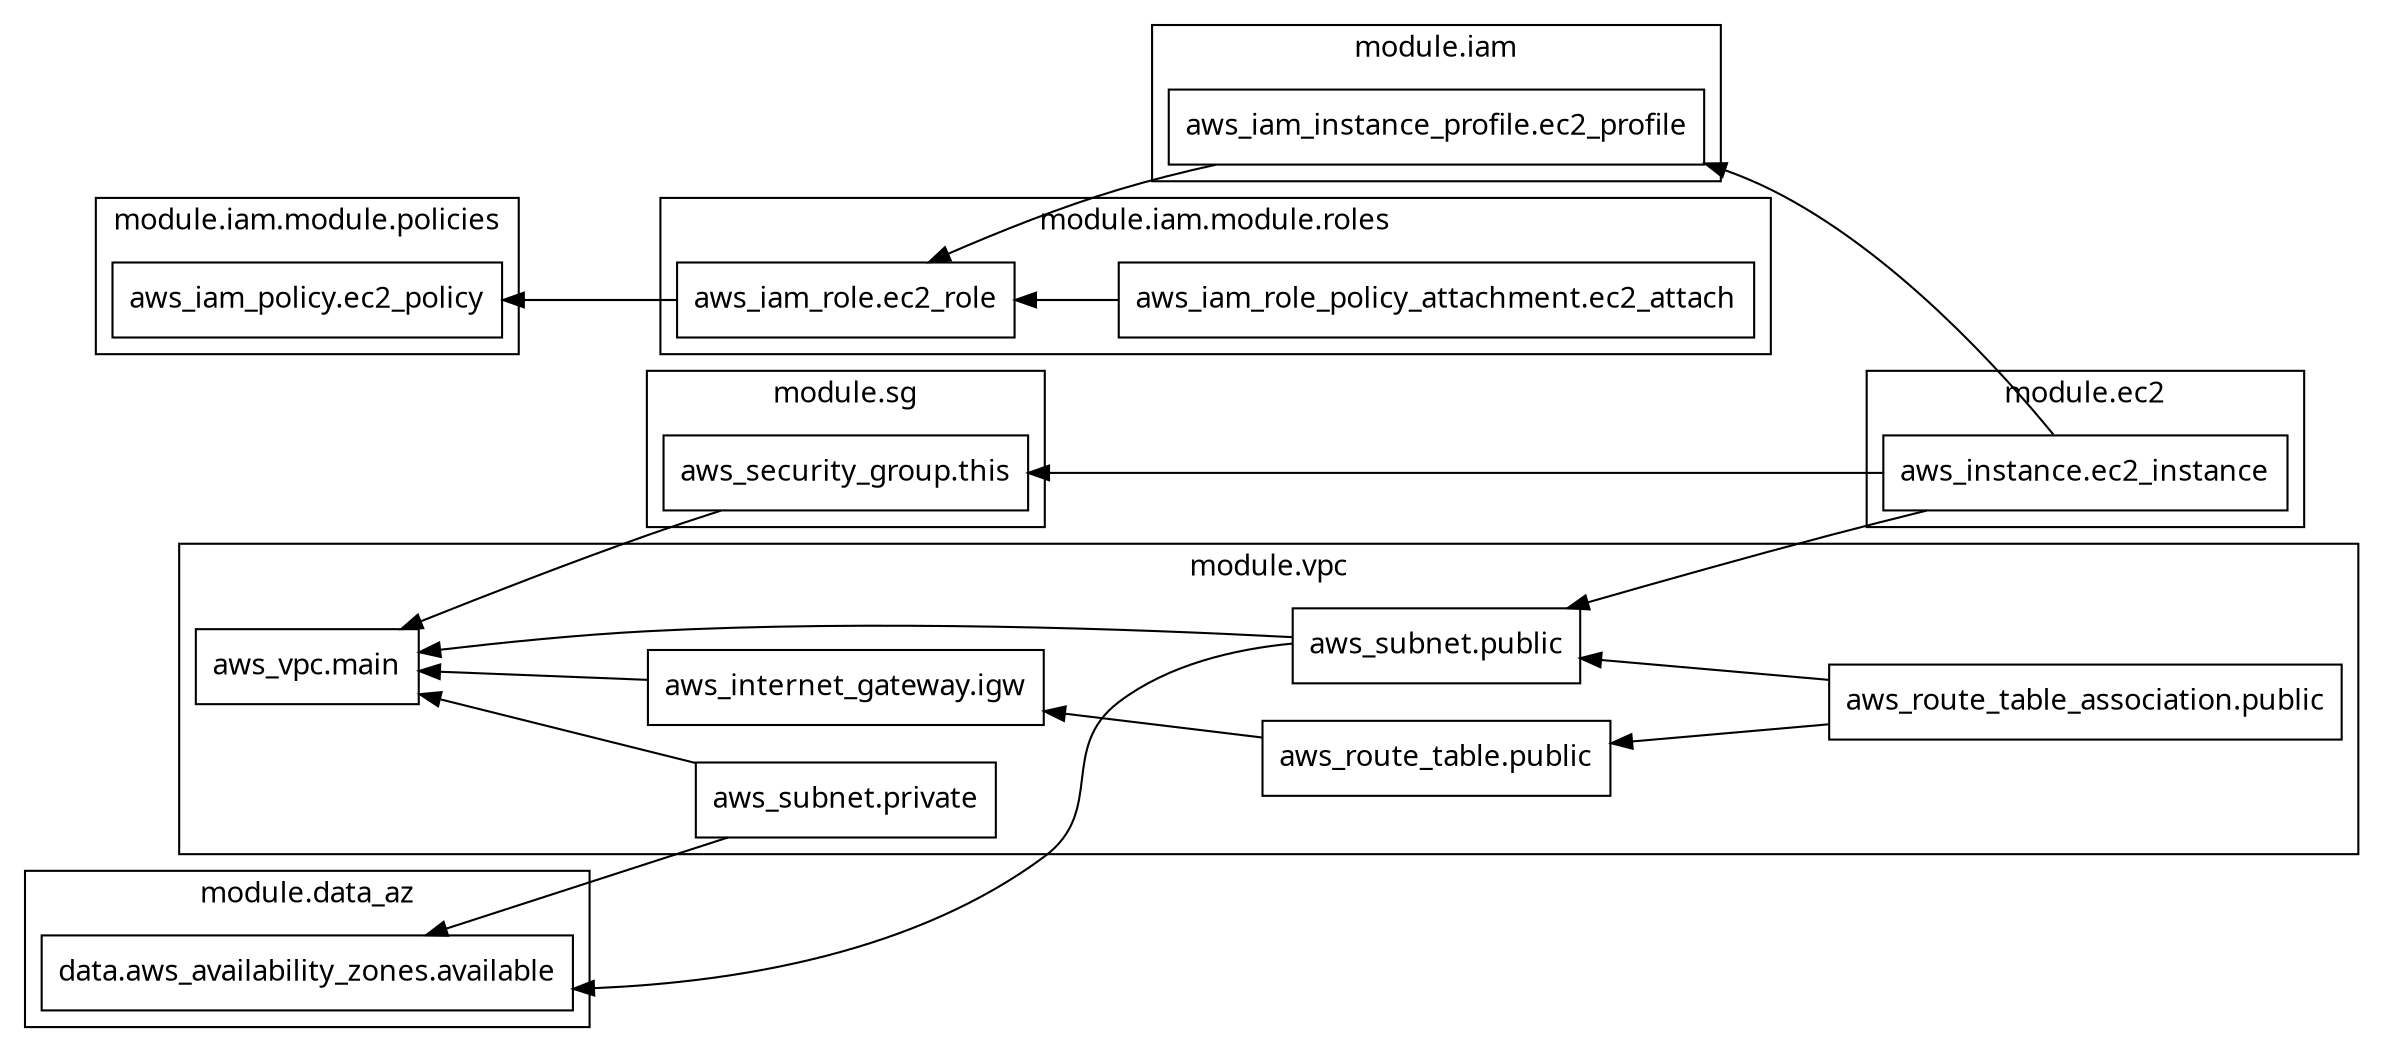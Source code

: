 digraph G {
  rankdir = "RL";
  node [shape = rect, fontname = "sans-serif"];
  subgraph "cluster_module.data_az" {
    label = "module.data_az"
    fontname = "sans-serif"
    "module.data_az.data.aws_availability_zones.available" [label="data.aws_availability_zones.available"];
  }
  subgraph "cluster_module.ec2" {
    label = "module.ec2"
    fontname = "sans-serif"
    "module.ec2.aws_instance.ec2_instance" [label="aws_instance.ec2_instance"];
  }
  subgraph "cluster_module.iam" {
    label = "module.iam"
    fontname = "sans-serif"
    "module.iam.aws_iam_instance_profile.ec2_profile" [label="aws_iam_instance_profile.ec2_profile"];
  }
  subgraph "cluster_module.iam.module.policies" {
    label = "module.iam.module.policies"
    fontname = "sans-serif"
    "module.iam.module.policies.aws_iam_policy.ec2_policy" [label="aws_iam_policy.ec2_policy"];
  }
  subgraph "cluster_module.iam.module.roles" {
    label = "module.iam.module.roles"
    fontname = "sans-serif"
    "module.iam.module.roles.aws_iam_role.ec2_role" [label="aws_iam_role.ec2_role"];
    "module.iam.module.roles.aws_iam_role_policy_attachment.ec2_attach" [label="aws_iam_role_policy_attachment.ec2_attach"];
  }
  subgraph "cluster_module.sg" {
    label = "module.sg"
    fontname = "sans-serif"
    "module.sg.aws_security_group.this" [label="aws_security_group.this"];
  }
  subgraph "cluster_module.vpc" {
    label = "module.vpc"
    fontname = "sans-serif"
    "module.vpc.aws_internet_gateway.igw" [label="aws_internet_gateway.igw"];
    "module.vpc.aws_route_table.public" [label="aws_route_table.public"];
    "module.vpc.aws_route_table_association.public" [label="aws_route_table_association.public"];
    "module.vpc.aws_subnet.private" [label="aws_subnet.private"];
    "module.vpc.aws_subnet.public" [label="aws_subnet.public"];
    "module.vpc.aws_vpc.main" [label="aws_vpc.main"];
  }
  "module.ec2.aws_instance.ec2_instance" -> "module.iam.aws_iam_instance_profile.ec2_profile";
  "module.ec2.aws_instance.ec2_instance" -> "module.sg.aws_security_group.this";
  "module.ec2.aws_instance.ec2_instance" -> "module.vpc.aws_subnet.public";
  "module.iam.aws_iam_instance_profile.ec2_profile" -> "module.iam.module.roles.aws_iam_role.ec2_role";
  "module.iam.module.roles.aws_iam_role.ec2_role" -> "module.iam.module.policies.aws_iam_policy.ec2_policy";
  "module.iam.module.roles.aws_iam_role_policy_attachment.ec2_attach" -> "module.iam.module.roles.aws_iam_role.ec2_role";
  "module.sg.aws_security_group.this" -> "module.vpc.aws_vpc.main";
  "module.vpc.aws_internet_gateway.igw" -> "module.vpc.aws_vpc.main";
  "module.vpc.aws_route_table.public" -> "module.vpc.aws_internet_gateway.igw";
  "module.vpc.aws_route_table_association.public" -> "module.vpc.aws_route_table.public";
  "module.vpc.aws_route_table_association.public" -> "module.vpc.aws_subnet.public";
  "module.vpc.aws_subnet.private" -> "module.data_az.data.aws_availability_zones.available";
  "module.vpc.aws_subnet.private" -> "module.vpc.aws_vpc.main";
  "module.vpc.aws_subnet.public" -> "module.data_az.data.aws_availability_zones.available";
  "module.vpc.aws_subnet.public" -> "module.vpc.aws_vpc.main";
}
